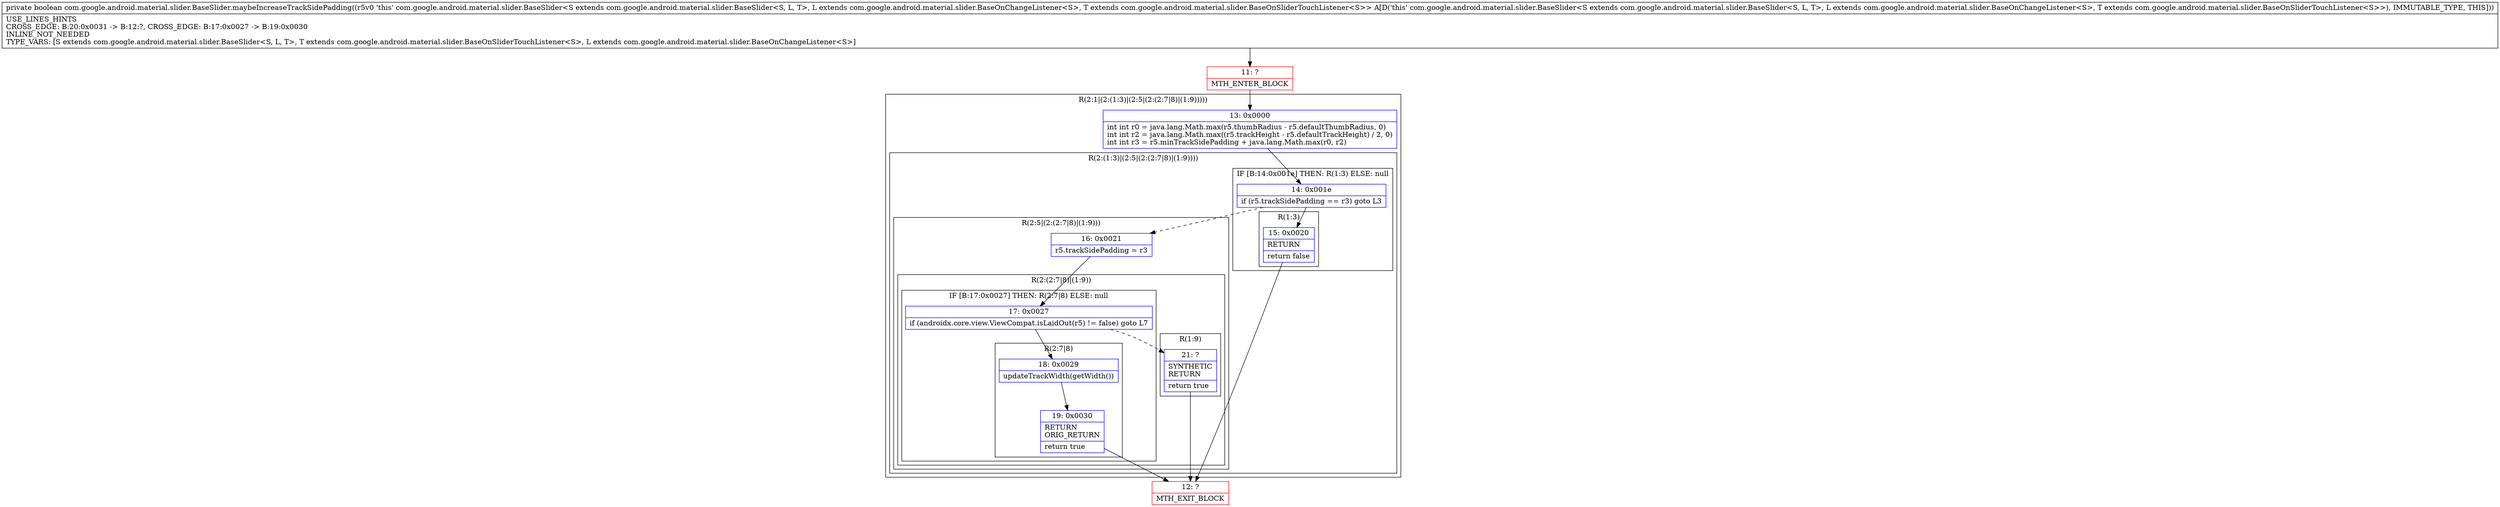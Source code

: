 digraph "CFG forcom.google.android.material.slider.BaseSlider.maybeIncreaseTrackSidePadding()Z" {
subgraph cluster_Region_1219057447 {
label = "R(2:1|(2:(1:3)|(2:5|(2:(2:7|8)|(1:9)))))";
node [shape=record,color=blue];
Node_13 [shape=record,label="{13\:\ 0x0000|int int r0 = java.lang.Math.max(r5.thumbRadius \- r5.defaultThumbRadius, 0)\lint int r2 = java.lang.Math.max((r5.trackHeight \- r5.defaultTrackHeight) \/ 2, 0)\lint int r3 = r5.minTrackSidePadding + java.lang.Math.max(r0, r2)\l}"];
subgraph cluster_Region_840726852 {
label = "R(2:(1:3)|(2:5|(2:(2:7|8)|(1:9))))";
node [shape=record,color=blue];
subgraph cluster_IfRegion_186063690 {
label = "IF [B:14:0x001e] THEN: R(1:3) ELSE: null";
node [shape=record,color=blue];
Node_14 [shape=record,label="{14\:\ 0x001e|if (r5.trackSidePadding == r3) goto L3\l}"];
subgraph cluster_Region_1555187480 {
label = "R(1:3)";
node [shape=record,color=blue];
Node_15 [shape=record,label="{15\:\ 0x0020|RETURN\l|return false\l}"];
}
}
subgraph cluster_Region_716228234 {
label = "R(2:5|(2:(2:7|8)|(1:9)))";
node [shape=record,color=blue];
Node_16 [shape=record,label="{16\:\ 0x0021|r5.trackSidePadding = r3\l}"];
subgraph cluster_Region_27209178 {
label = "R(2:(2:7|8)|(1:9))";
node [shape=record,color=blue];
subgraph cluster_IfRegion_1209541287 {
label = "IF [B:17:0x0027] THEN: R(2:7|8) ELSE: null";
node [shape=record,color=blue];
Node_17 [shape=record,label="{17\:\ 0x0027|if (androidx.core.view.ViewCompat.isLaidOut(r5) != false) goto L7\l}"];
subgraph cluster_Region_421504185 {
label = "R(2:7|8)";
node [shape=record,color=blue];
Node_18 [shape=record,label="{18\:\ 0x0029|updateTrackWidth(getWidth())\l}"];
Node_19 [shape=record,label="{19\:\ 0x0030|RETURN\lORIG_RETURN\l|return true\l}"];
}
}
subgraph cluster_Region_1474017797 {
label = "R(1:9)";
node [shape=record,color=blue];
Node_21 [shape=record,label="{21\:\ ?|SYNTHETIC\lRETURN\l|return true\l}"];
}
}
}
}
}
Node_11 [shape=record,color=red,label="{11\:\ ?|MTH_ENTER_BLOCK\l}"];
Node_12 [shape=record,color=red,label="{12\:\ ?|MTH_EXIT_BLOCK\l}"];
MethodNode[shape=record,label="{private boolean com.google.android.material.slider.BaseSlider.maybeIncreaseTrackSidePadding((r5v0 'this' com.google.android.material.slider.BaseSlider\<S extends com.google.android.material.slider.BaseSlider\<S, L, T\>, L extends com.google.android.material.slider.BaseOnChangeListener\<S\>, T extends com.google.android.material.slider.BaseOnSliderTouchListener\<S\>\> A[D('this' com.google.android.material.slider.BaseSlider\<S extends com.google.android.material.slider.BaseSlider\<S, L, T\>, L extends com.google.android.material.slider.BaseOnChangeListener\<S\>, T extends com.google.android.material.slider.BaseOnSliderTouchListener\<S\>\>), IMMUTABLE_TYPE, THIS]))  | USE_LINES_HINTS\lCROSS_EDGE: B:20:0x0031 \-\> B:12:?, CROSS_EDGE: B:17:0x0027 \-\> B:19:0x0030\lINLINE_NOT_NEEDED\lTYPE_VARS: [S extends com.google.android.material.slider.BaseSlider\<S, L, T\>, T extends com.google.android.material.slider.BaseOnSliderTouchListener\<S\>, L extends com.google.android.material.slider.BaseOnChangeListener\<S\>]\l}"];
MethodNode -> Node_11;Node_13 -> Node_14;
Node_14 -> Node_15;
Node_14 -> Node_16[style=dashed];
Node_15 -> Node_12;
Node_16 -> Node_17;
Node_17 -> Node_18;
Node_17 -> Node_21[style=dashed];
Node_18 -> Node_19;
Node_19 -> Node_12;
Node_21 -> Node_12;
Node_11 -> Node_13;
}

